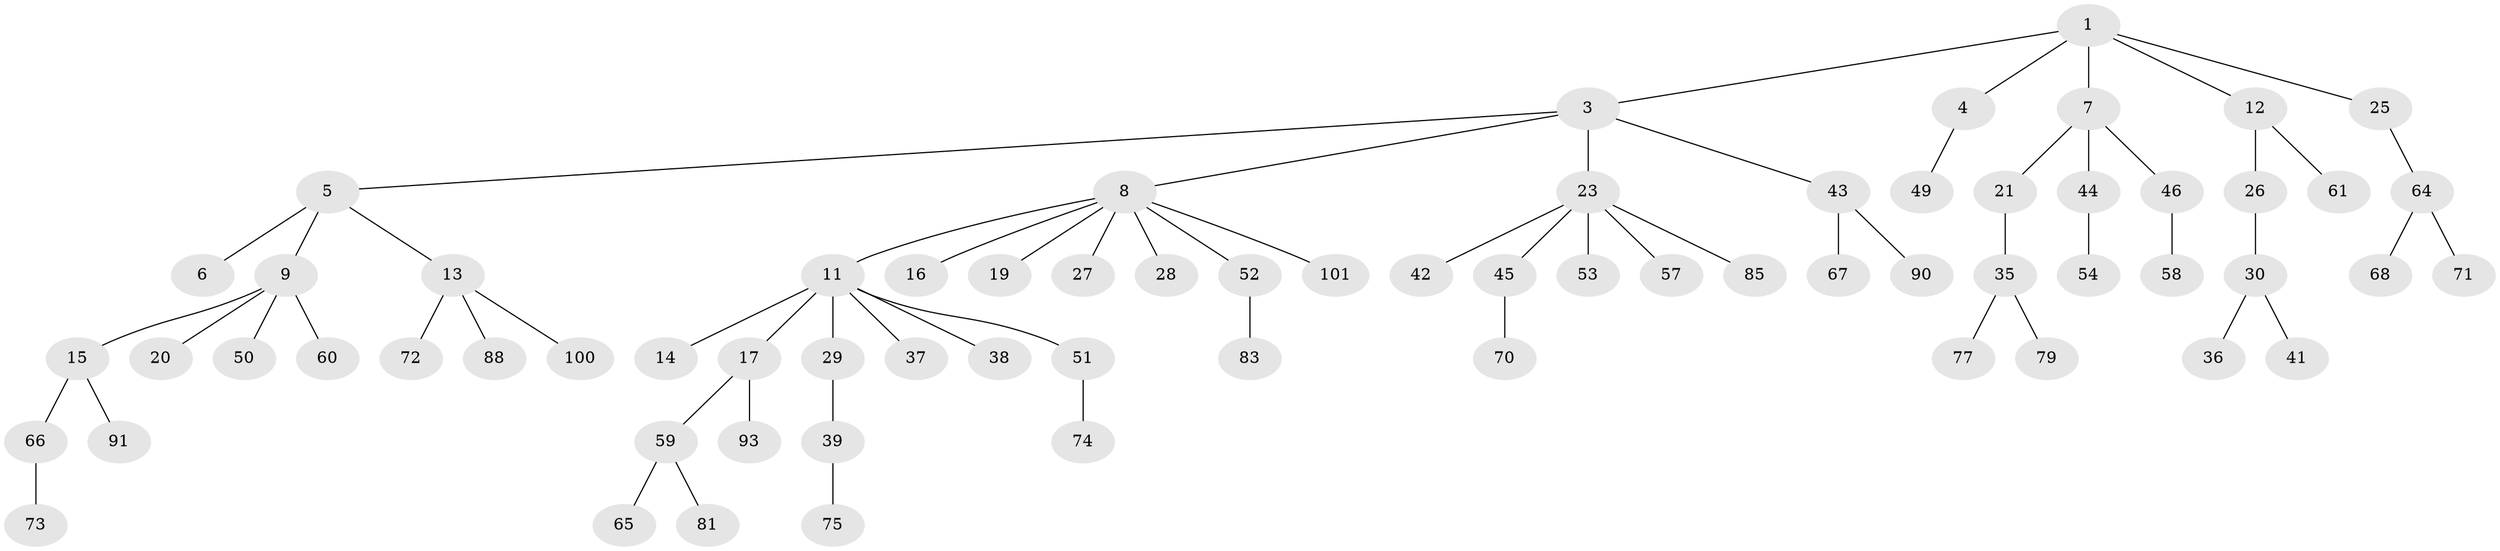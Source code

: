 // original degree distribution, {3: 0.09900990099009901, 4: 0.06930693069306931, 5: 0.039603960396039604, 1: 0.48514851485148514, 8: 0.009900990099009901, 2: 0.2871287128712871, 7: 0.009900990099009901}
// Generated by graph-tools (version 1.1) at 2025/11/02/27/25 16:11:28]
// undirected, 69 vertices, 68 edges
graph export_dot {
graph [start="1"]
  node [color=gray90,style=filled];
  1 [super="+2"];
  3;
  4 [super="+99"];
  5 [super="+40"];
  6;
  7 [super="+47"];
  8 [super="+31"];
  9 [super="+10"];
  11 [super="+32"];
  12 [super="+22"];
  13 [super="+55"];
  14;
  15 [super="+18"];
  16 [super="+76"];
  17 [super="+24"];
  19;
  20 [super="+48"];
  21;
  23 [super="+34"];
  25;
  26;
  27;
  28 [super="+87"];
  29 [super="+98"];
  30 [super="+33"];
  35 [super="+56"];
  36;
  37;
  38;
  39 [super="+92"];
  41 [super="+69"];
  42;
  43 [super="+82"];
  44;
  45 [super="+63"];
  46;
  49;
  50 [super="+86"];
  51 [super="+62"];
  52;
  53;
  54 [super="+80"];
  57;
  58;
  59 [super="+78"];
  60;
  61;
  64 [super="+94"];
  65;
  66 [super="+97"];
  67;
  68;
  70 [super="+95"];
  71 [super="+89"];
  72;
  73;
  74;
  75;
  77;
  79 [super="+84"];
  81 [super="+96"];
  83;
  85;
  88;
  90;
  91;
  93;
  100;
  101;
  1 -- 4;
  1 -- 25;
  1 -- 3;
  1 -- 12;
  1 -- 7;
  3 -- 5;
  3 -- 8;
  3 -- 23;
  3 -- 43;
  4 -- 49;
  5 -- 6;
  5 -- 9;
  5 -- 13;
  7 -- 21;
  7 -- 44;
  7 -- 46;
  8 -- 11;
  8 -- 16;
  8 -- 19;
  8 -- 27;
  8 -- 28;
  8 -- 52;
  8 -- 101;
  9 -- 50;
  9 -- 20;
  9 -- 60;
  9 -- 15;
  11 -- 14;
  11 -- 17;
  11 -- 29;
  11 -- 37;
  11 -- 38;
  11 -- 51;
  12 -- 26;
  12 -- 61;
  13 -- 72;
  13 -- 100;
  13 -- 88;
  15 -- 66;
  15 -- 91;
  17 -- 59;
  17 -- 93;
  21 -- 35;
  23 -- 53;
  23 -- 85;
  23 -- 57;
  23 -- 42;
  23 -- 45;
  25 -- 64;
  26 -- 30;
  29 -- 39;
  30 -- 36;
  30 -- 41;
  35 -- 77;
  35 -- 79;
  39 -- 75;
  43 -- 67;
  43 -- 90;
  44 -- 54;
  45 -- 70;
  46 -- 58;
  51 -- 74;
  52 -- 83;
  59 -- 65;
  59 -- 81;
  64 -- 68;
  64 -- 71;
  66 -- 73;
}
